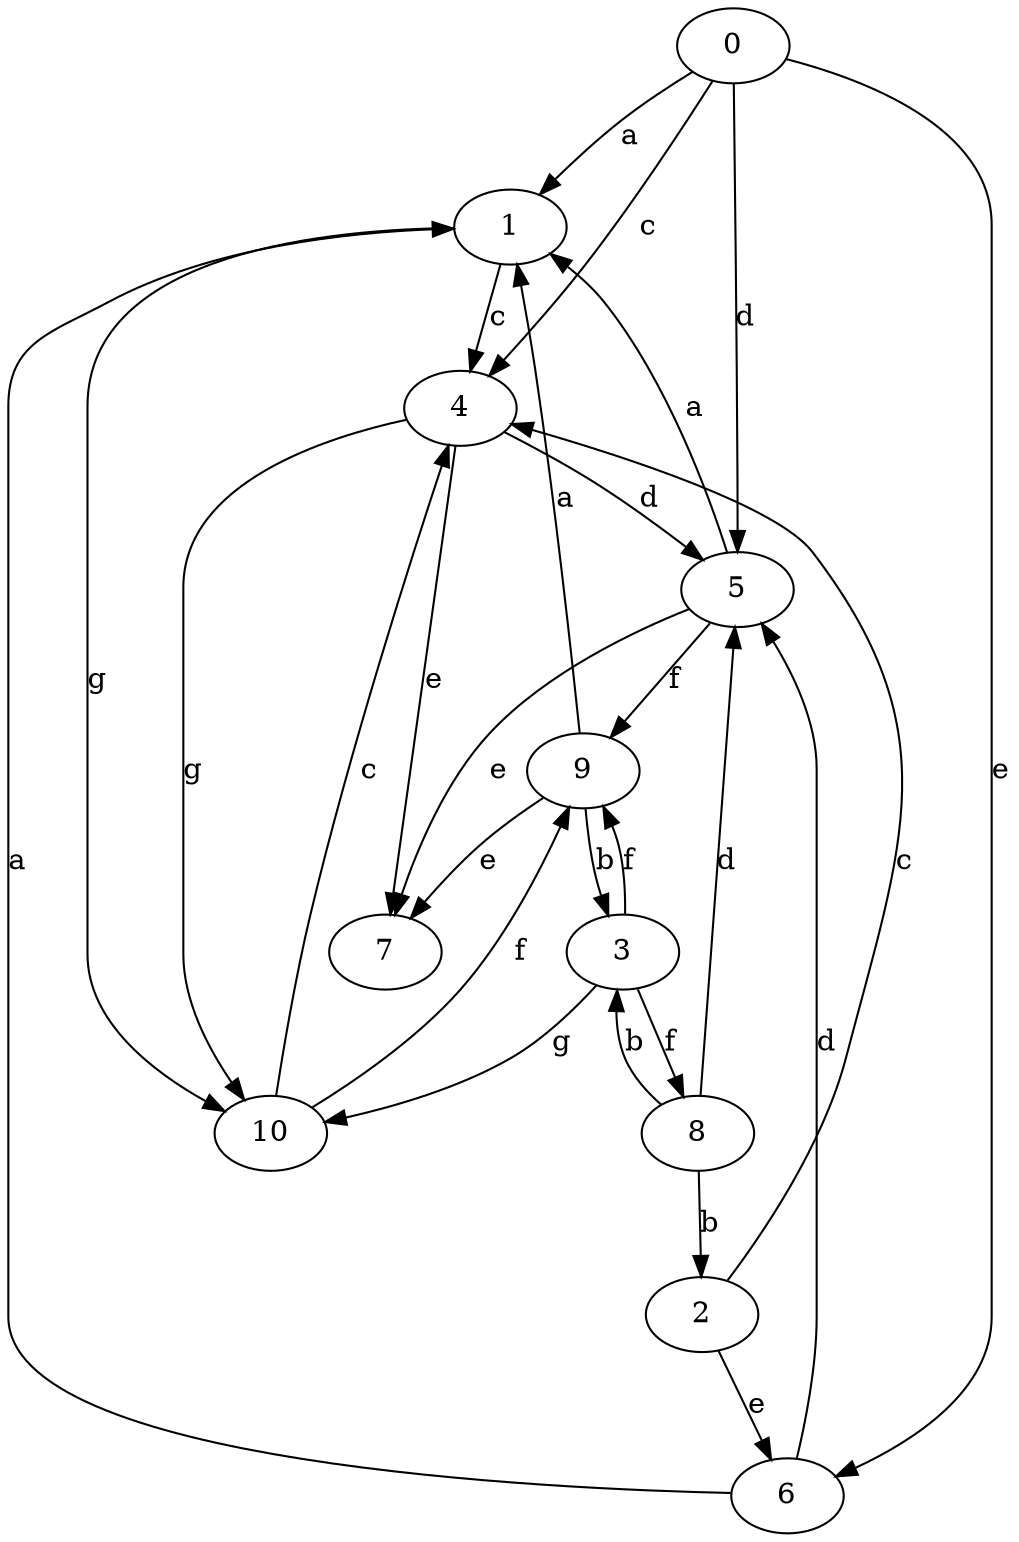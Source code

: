 strict digraph  {
0;
1;
2;
3;
4;
5;
6;
7;
8;
9;
10;
0 -> 1  [label=a];
0 -> 4  [label=c];
0 -> 5  [label=d];
0 -> 6  [label=e];
1 -> 4  [label=c];
1 -> 10  [label=g];
2 -> 4  [label=c];
2 -> 6  [label=e];
3 -> 8  [label=f];
3 -> 9  [label=f];
3 -> 10  [label=g];
4 -> 5  [label=d];
4 -> 7  [label=e];
4 -> 10  [label=g];
5 -> 1  [label=a];
5 -> 7  [label=e];
5 -> 9  [label=f];
6 -> 1  [label=a];
6 -> 5  [label=d];
8 -> 2  [label=b];
8 -> 3  [label=b];
8 -> 5  [label=d];
9 -> 1  [label=a];
9 -> 3  [label=b];
9 -> 7  [label=e];
10 -> 4  [label=c];
10 -> 9  [label=f];
}
